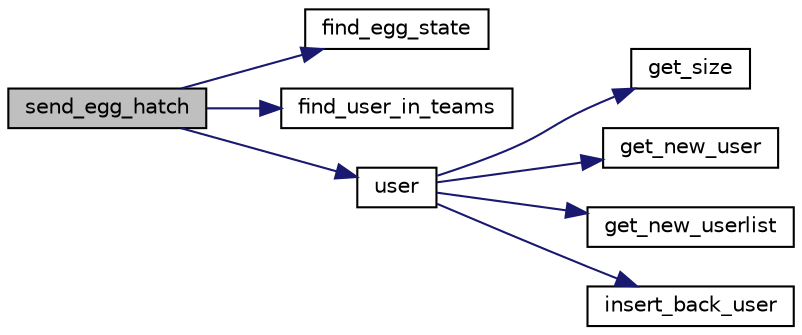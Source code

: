 digraph "send_egg_hatch"
{
  edge [fontname="Helvetica",fontsize="10",labelfontname="Helvetica",labelfontsize="10"];
  node [fontname="Helvetica",fontsize="10",shape=record];
  rankdir="LR";
  Node35 [label="send_egg_hatch",height=0.2,width=0.4,color="black", fillcolor="grey75", style="filled", fontcolor="black"];
  Node35 -> Node36 [color="midnightblue",fontsize="10",style="solid",fontname="Helvetica"];
  Node36 [label="find_egg_state",height=0.2,width=0.4,color="black", fillcolor="white", style="filled",URL="$find__list_8c.html#abbc7ca817fffc27aa144fa18d851c527"];
  Node35 -> Node37 [color="midnightblue",fontsize="10",style="solid",fontname="Helvetica"];
  Node37 [label="find_user_in_teams",height=0.2,width=0.4,color="black", fillcolor="white", style="filled",URL="$find__list_8c.html#acd187da9c982bdcd9e7b547c9fe44d0e"];
  Node35 -> Node38 [color="midnightblue",fontsize="10",style="solid",fontname="Helvetica"];
  Node38 [label="user",height=0.2,width=0.4,color="black", fillcolor="white", style="filled",URL="$rfc__cmds0_8c.html#a1c883dcd73a625782b2a8fe752af3430"];
  Node38 -> Node39 [color="midnightblue",fontsize="10",style="solid",fontname="Helvetica"];
  Node39 [label="get_size",height=0.2,width=0.4,color="black", fillcolor="white", style="filled",URL="$lists__finders_8c.html#a5c9b2cd4523b5cc43326163d534225d9"];
  Node38 -> Node40 [color="midnightblue",fontsize="10",style="solid",fontname="Helvetica"];
  Node40 [label="get_new_user",height=0.2,width=0.4,color="black", fillcolor="white", style="filled",URL="$user__list_8c.html#ace045c243817cc0c9885bdf3b41263c0"];
  Node38 -> Node41 [color="midnightblue",fontsize="10",style="solid",fontname="Helvetica"];
  Node41 [label="get_new_userlist",height=0.2,width=0.4,color="black", fillcolor="white", style="filled",URL="$user__list_8c.html#a1cf3d818bc2607cb0f69c043dba3c039"];
  Node38 -> Node42 [color="midnightblue",fontsize="10",style="solid",fontname="Helvetica"];
  Node42 [label="insert_back_user",height=0.2,width=0.4,color="black", fillcolor="white", style="filled",URL="$user__list_8c.html#a2b16f778b01689e31ef5530b66d41390"];
}

